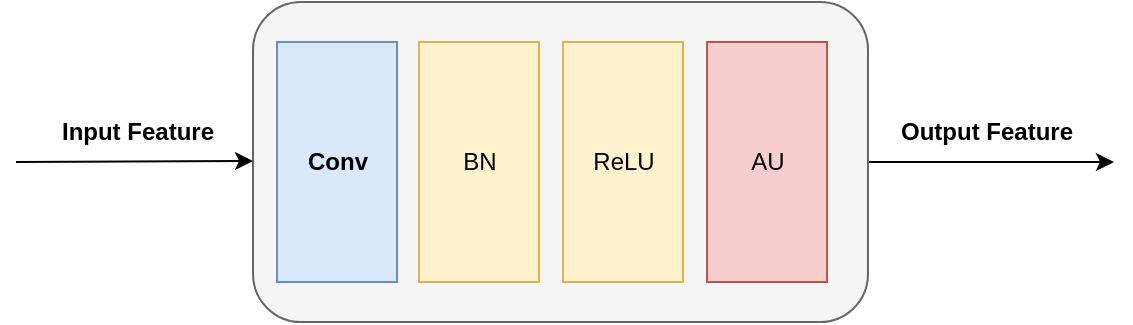 <mxfile version="24.2.2" type="github">
  <diagram name="Page-1" id="IesKG8iH8qhYKcvTtGjX">
    <mxGraphModel dx="989" dy="542" grid="0" gridSize="10" guides="1" tooltips="1" connect="1" arrows="1" fold="1" page="1" pageScale="1" pageWidth="850" pageHeight="1100" math="0" shadow="0">
      <root>
        <mxCell id="0" />
        <mxCell id="1" parent="0" />
        <mxCell id="hiK786gIKctCj-lyeoFi-4" value="" style="edgeStyle=orthogonalEdgeStyle;rounded=0;orthogonalLoop=1;jettySize=auto;html=1;" edge="1" parent="1" source="hiK786gIKctCj-lyeoFi-1">
          <mxGeometry relative="1" as="geometry">
            <mxPoint x="648" y="196" as="targetPoint" />
          </mxGeometry>
        </mxCell>
        <mxCell id="hiK786gIKctCj-lyeoFi-1" value="" style="rounded=1;whiteSpace=wrap;html=1;fillColor=#f5f5f5;fontColor=#333333;strokeColor=#666666;" vertex="1" parent="1">
          <mxGeometry x="217.51" y="116" width="307.49" height="160" as="geometry" />
        </mxCell>
        <mxCell id="hiK786gIKctCj-lyeoFi-5" value="" style="endArrow=classic;html=1;rounded=0;" edge="1" parent="1">
          <mxGeometry width="50" height="50" relative="1" as="geometry">
            <mxPoint x="99" y="196" as="sourcePoint" />
            <mxPoint x="217.51" y="195.5" as="targetPoint" />
          </mxGeometry>
        </mxCell>
        <mxCell id="hiK786gIKctCj-lyeoFi-7" value="Conv" style="rounded=0;whiteSpace=wrap;html=1;rotation=90;flipV=0;flipH=0;horizontal=0;fontStyle=1;fillColor=#dae8fc;strokeColor=#6c8ebf;" vertex="1" parent="1">
          <mxGeometry x="199.51" y="166" width="120" height="60" as="geometry" />
        </mxCell>
        <mxCell id="hiK786gIKctCj-lyeoFi-8" value="BN" style="rounded=0;whiteSpace=wrap;html=1;rotation=90;flipV=0;flipH=0;horizontal=0;fillColor=#fff2cc;strokeColor=#d6b656;" vertex="1" parent="1">
          <mxGeometry x="270.51" y="166" width="120" height="60" as="geometry" />
        </mxCell>
        <mxCell id="hiK786gIKctCj-lyeoFi-9" value="ReLU" style="rounded=0;whiteSpace=wrap;html=1;rotation=90;flipV=0;flipH=0;horizontal=0;fillColor=#fff2cc;strokeColor=#d6b656;" vertex="1" parent="1">
          <mxGeometry x="342.51" y="166" width="120" height="60" as="geometry" />
        </mxCell>
        <mxCell id="hiK786gIKctCj-lyeoFi-10" value="AU" style="rounded=0;whiteSpace=wrap;html=1;rotation=90;flipV=0;flipH=0;horizontal=0;fillColor=#f8cecc;strokeColor=#b85450;" vertex="1" parent="1">
          <mxGeometry x="414.51" y="166" width="120" height="60" as="geometry" />
        </mxCell>
        <mxCell id="hiK786gIKctCj-lyeoFi-70" value="&lt;b&gt;Input Feature&lt;/b&gt;" style="text;html=1;align=center;verticalAlign=middle;whiteSpace=wrap;rounded=0;" vertex="1" parent="1">
          <mxGeometry x="119.51" y="166" width="80" height="30" as="geometry" />
        </mxCell>
        <mxCell id="hiK786gIKctCj-lyeoFi-71" value="&lt;b&gt;Output Feature&lt;/b&gt;" style="text;html=1;align=center;verticalAlign=middle;whiteSpace=wrap;rounded=0;" vertex="1" parent="1">
          <mxGeometry x="539" y="166" width="91" height="30" as="geometry" />
        </mxCell>
      </root>
    </mxGraphModel>
  </diagram>
</mxfile>
